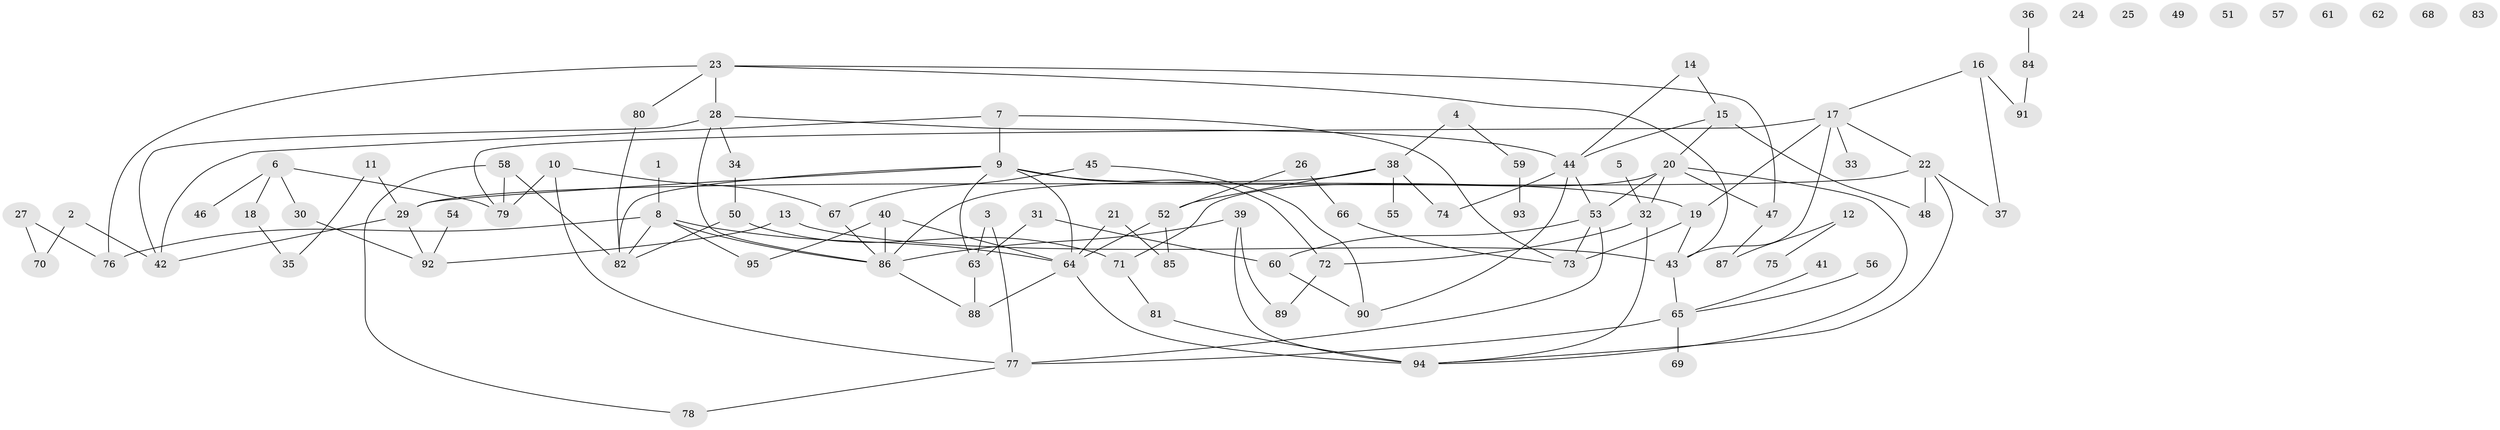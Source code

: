 // Generated by graph-tools (version 1.1) at 2025/12/03/09/25 04:12:52]
// undirected, 95 vertices, 130 edges
graph export_dot {
graph [start="1"]
  node [color=gray90,style=filled];
  1;
  2;
  3;
  4;
  5;
  6;
  7;
  8;
  9;
  10;
  11;
  12;
  13;
  14;
  15;
  16;
  17;
  18;
  19;
  20;
  21;
  22;
  23;
  24;
  25;
  26;
  27;
  28;
  29;
  30;
  31;
  32;
  33;
  34;
  35;
  36;
  37;
  38;
  39;
  40;
  41;
  42;
  43;
  44;
  45;
  46;
  47;
  48;
  49;
  50;
  51;
  52;
  53;
  54;
  55;
  56;
  57;
  58;
  59;
  60;
  61;
  62;
  63;
  64;
  65;
  66;
  67;
  68;
  69;
  70;
  71;
  72;
  73;
  74;
  75;
  76;
  77;
  78;
  79;
  80;
  81;
  82;
  83;
  84;
  85;
  86;
  87;
  88;
  89;
  90;
  91;
  92;
  93;
  94;
  95;
  1 -- 8;
  2 -- 42;
  2 -- 70;
  3 -- 63;
  3 -- 77;
  4 -- 38;
  4 -- 59;
  5 -- 32;
  6 -- 18;
  6 -- 30;
  6 -- 46;
  6 -- 79;
  7 -- 9;
  7 -- 42;
  7 -- 73;
  8 -- 64;
  8 -- 76;
  8 -- 82;
  8 -- 86;
  8 -- 95;
  9 -- 19;
  9 -- 29;
  9 -- 63;
  9 -- 64;
  9 -- 72;
  9 -- 82;
  10 -- 67;
  10 -- 77;
  10 -- 79;
  11 -- 29;
  11 -- 35;
  12 -- 75;
  12 -- 87;
  13 -- 43;
  13 -- 92;
  14 -- 15;
  14 -- 44;
  15 -- 20;
  15 -- 44;
  15 -- 48;
  16 -- 17;
  16 -- 37;
  16 -- 91;
  17 -- 19;
  17 -- 22;
  17 -- 33;
  17 -- 43;
  17 -- 79;
  18 -- 35;
  19 -- 43;
  19 -- 73;
  20 -- 32;
  20 -- 47;
  20 -- 53;
  20 -- 71;
  20 -- 94;
  21 -- 64;
  21 -- 85;
  22 -- 29;
  22 -- 37;
  22 -- 48;
  22 -- 94;
  23 -- 28;
  23 -- 43;
  23 -- 47;
  23 -- 76;
  23 -- 80;
  26 -- 52;
  26 -- 66;
  27 -- 70;
  27 -- 76;
  28 -- 34;
  28 -- 42;
  28 -- 44;
  28 -- 86;
  29 -- 42;
  29 -- 92;
  30 -- 92;
  31 -- 60;
  31 -- 63;
  32 -- 72;
  32 -- 94;
  34 -- 50;
  36 -- 84;
  38 -- 52;
  38 -- 55;
  38 -- 74;
  38 -- 86;
  39 -- 86;
  39 -- 89;
  39 -- 94;
  40 -- 64;
  40 -- 86;
  40 -- 95;
  41 -- 65;
  43 -- 65;
  44 -- 53;
  44 -- 74;
  44 -- 90;
  45 -- 67;
  45 -- 90;
  47 -- 87;
  50 -- 71;
  50 -- 82;
  52 -- 64;
  52 -- 85;
  53 -- 60;
  53 -- 73;
  53 -- 77;
  54 -- 92;
  56 -- 65;
  58 -- 78;
  58 -- 79;
  58 -- 82;
  59 -- 93;
  60 -- 90;
  63 -- 88;
  64 -- 88;
  64 -- 94;
  65 -- 69;
  65 -- 77;
  66 -- 73;
  67 -- 86;
  71 -- 81;
  72 -- 89;
  77 -- 78;
  80 -- 82;
  81 -- 94;
  84 -- 91;
  86 -- 88;
}
